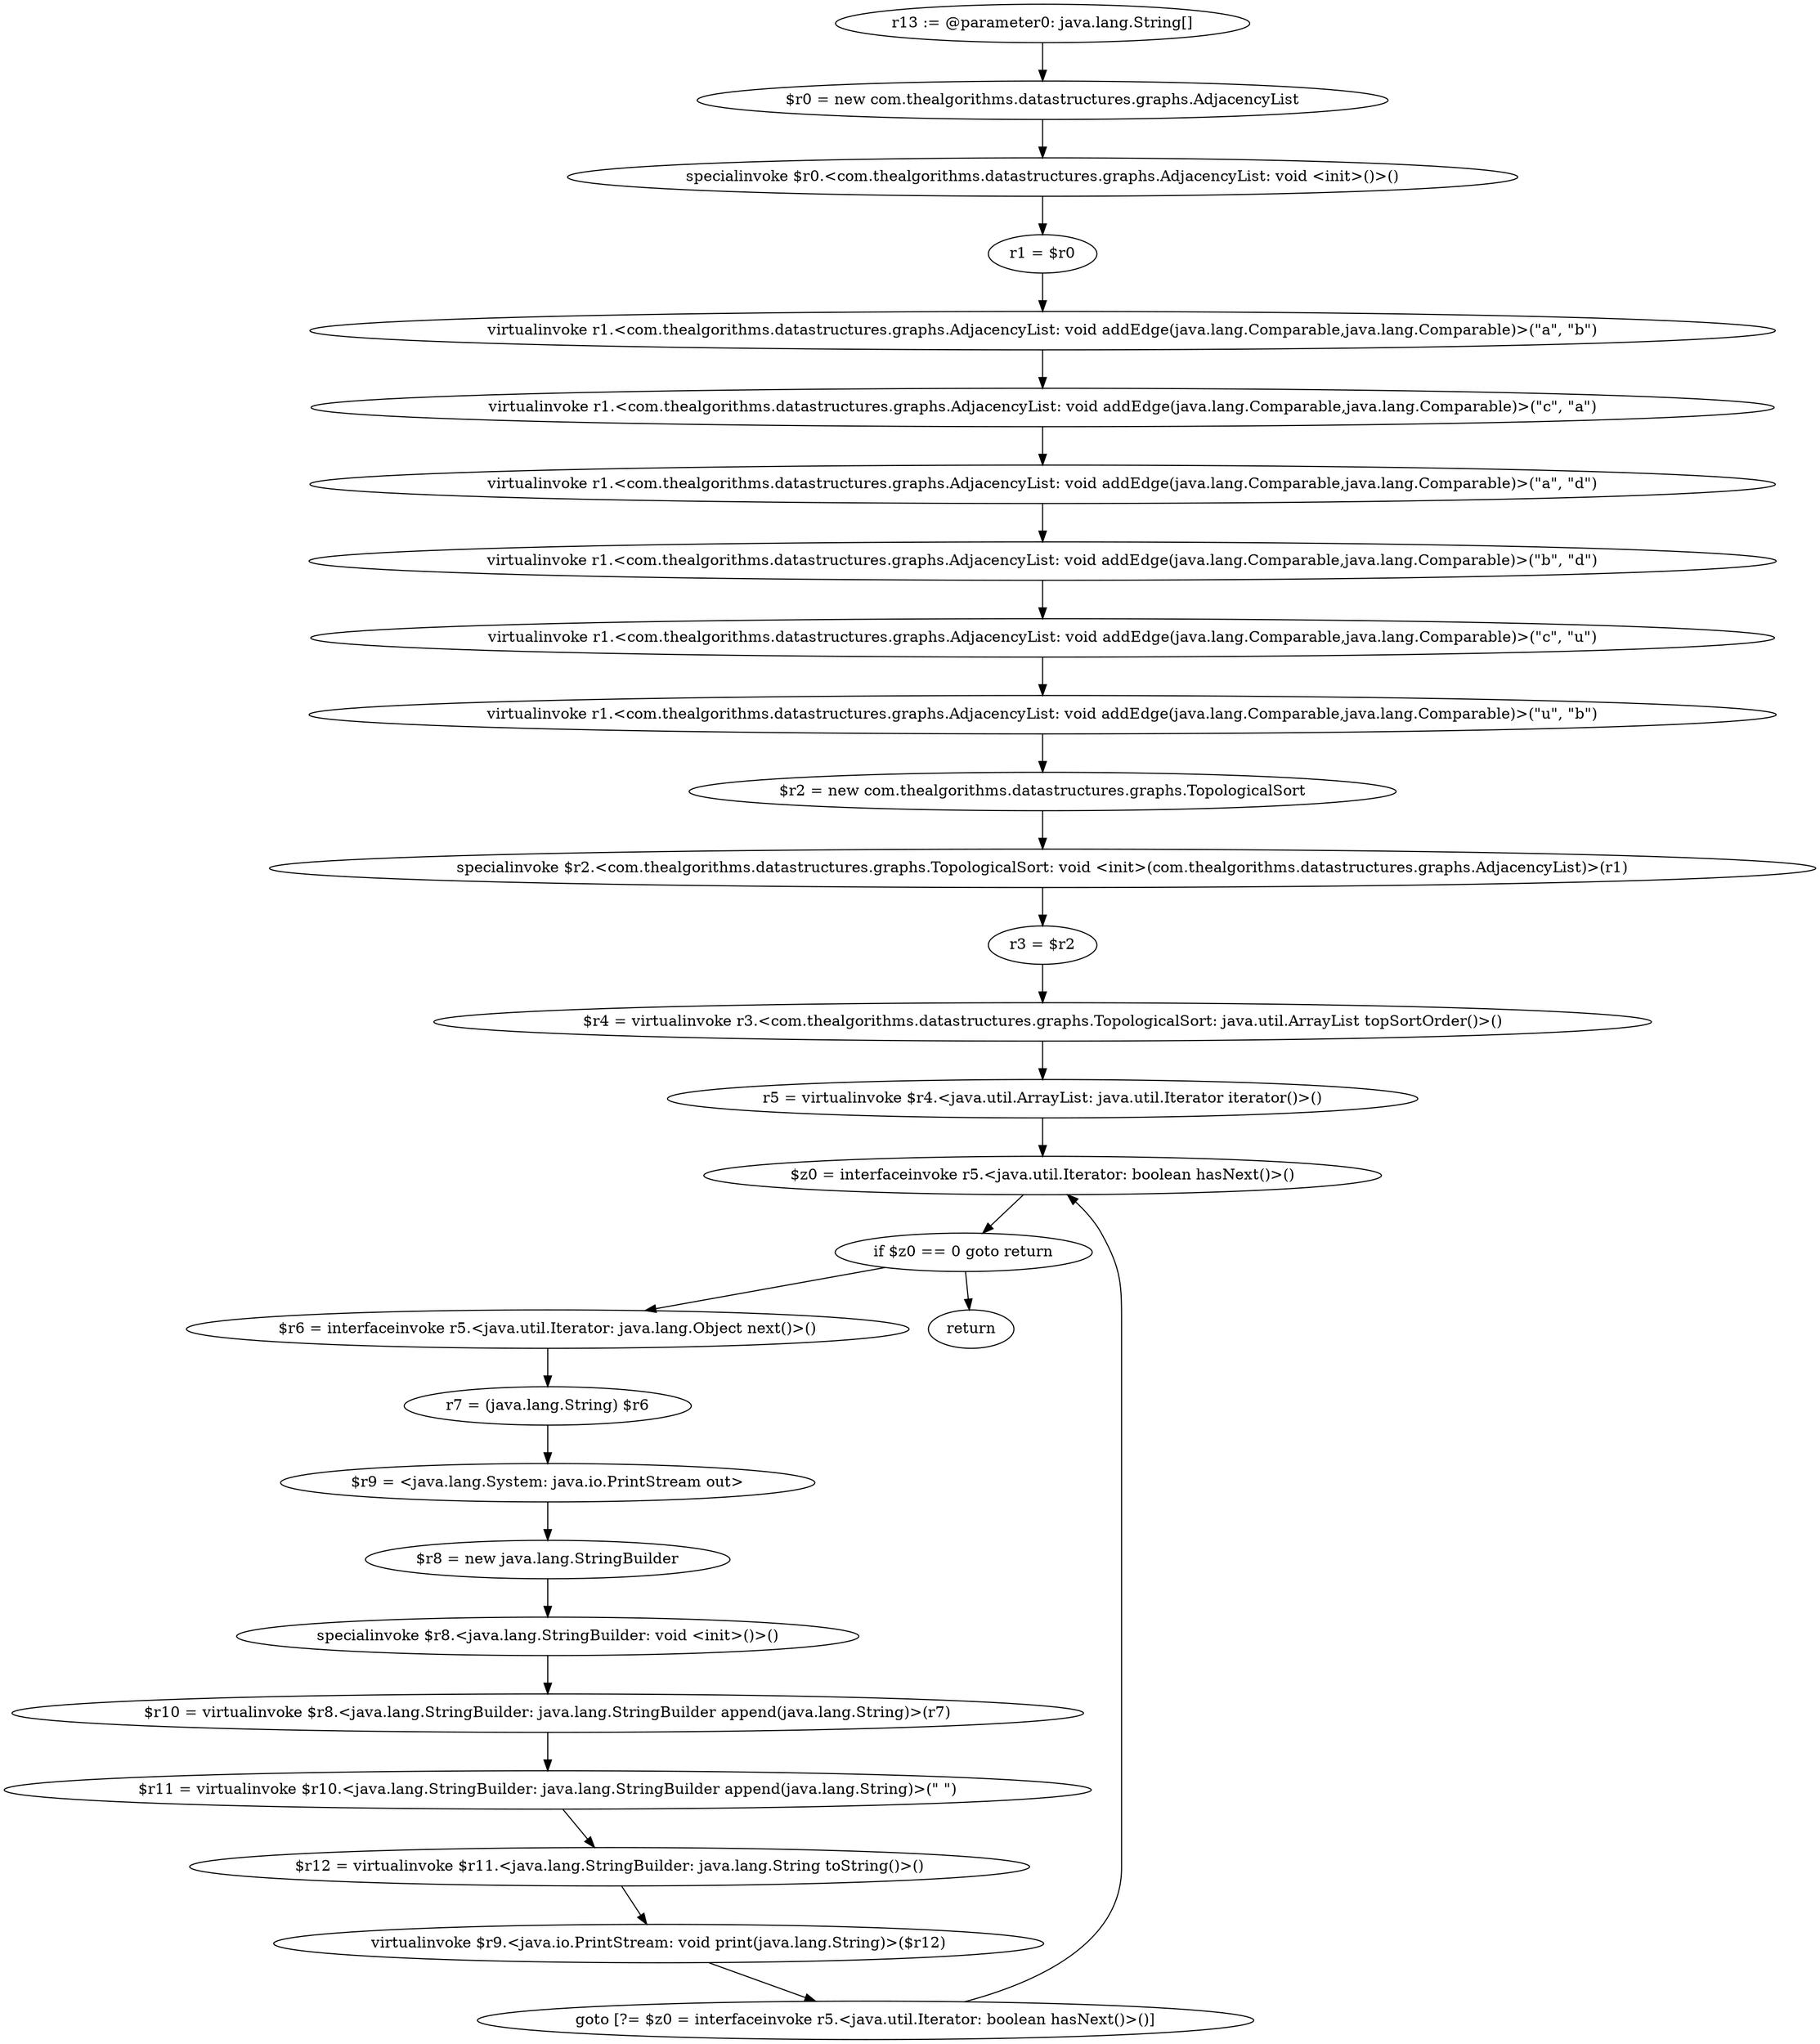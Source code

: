 digraph "unitGraph" {
    "r13 := @parameter0: java.lang.String[]"
    "$r0 = new com.thealgorithms.datastructures.graphs.AdjacencyList"
    "specialinvoke $r0.<com.thealgorithms.datastructures.graphs.AdjacencyList: void <init>()>()"
    "r1 = $r0"
    "virtualinvoke r1.<com.thealgorithms.datastructures.graphs.AdjacencyList: void addEdge(java.lang.Comparable,java.lang.Comparable)>(\"a\", \"b\")"
    "virtualinvoke r1.<com.thealgorithms.datastructures.graphs.AdjacencyList: void addEdge(java.lang.Comparable,java.lang.Comparable)>(\"c\", \"a\")"
    "virtualinvoke r1.<com.thealgorithms.datastructures.graphs.AdjacencyList: void addEdge(java.lang.Comparable,java.lang.Comparable)>(\"a\", \"d\")"
    "virtualinvoke r1.<com.thealgorithms.datastructures.graphs.AdjacencyList: void addEdge(java.lang.Comparable,java.lang.Comparable)>(\"b\", \"d\")"
    "virtualinvoke r1.<com.thealgorithms.datastructures.graphs.AdjacencyList: void addEdge(java.lang.Comparable,java.lang.Comparable)>(\"c\", \"u\")"
    "virtualinvoke r1.<com.thealgorithms.datastructures.graphs.AdjacencyList: void addEdge(java.lang.Comparable,java.lang.Comparable)>(\"u\", \"b\")"
    "$r2 = new com.thealgorithms.datastructures.graphs.TopologicalSort"
    "specialinvoke $r2.<com.thealgorithms.datastructures.graphs.TopologicalSort: void <init>(com.thealgorithms.datastructures.graphs.AdjacencyList)>(r1)"
    "r3 = $r2"
    "$r4 = virtualinvoke r3.<com.thealgorithms.datastructures.graphs.TopologicalSort: java.util.ArrayList topSortOrder()>()"
    "r5 = virtualinvoke $r4.<java.util.ArrayList: java.util.Iterator iterator()>()"
    "$z0 = interfaceinvoke r5.<java.util.Iterator: boolean hasNext()>()"
    "if $z0 == 0 goto return"
    "$r6 = interfaceinvoke r5.<java.util.Iterator: java.lang.Object next()>()"
    "r7 = (java.lang.String) $r6"
    "$r9 = <java.lang.System: java.io.PrintStream out>"
    "$r8 = new java.lang.StringBuilder"
    "specialinvoke $r8.<java.lang.StringBuilder: void <init>()>()"
    "$r10 = virtualinvoke $r8.<java.lang.StringBuilder: java.lang.StringBuilder append(java.lang.String)>(r7)"
    "$r11 = virtualinvoke $r10.<java.lang.StringBuilder: java.lang.StringBuilder append(java.lang.String)>(\" \")"
    "$r12 = virtualinvoke $r11.<java.lang.StringBuilder: java.lang.String toString()>()"
    "virtualinvoke $r9.<java.io.PrintStream: void print(java.lang.String)>($r12)"
    "goto [?= $z0 = interfaceinvoke r5.<java.util.Iterator: boolean hasNext()>()]"
    "return"
    "r13 := @parameter0: java.lang.String[]"->"$r0 = new com.thealgorithms.datastructures.graphs.AdjacencyList";
    "$r0 = new com.thealgorithms.datastructures.graphs.AdjacencyList"->"specialinvoke $r0.<com.thealgorithms.datastructures.graphs.AdjacencyList: void <init>()>()";
    "specialinvoke $r0.<com.thealgorithms.datastructures.graphs.AdjacencyList: void <init>()>()"->"r1 = $r0";
    "r1 = $r0"->"virtualinvoke r1.<com.thealgorithms.datastructures.graphs.AdjacencyList: void addEdge(java.lang.Comparable,java.lang.Comparable)>(\"a\", \"b\")";
    "virtualinvoke r1.<com.thealgorithms.datastructures.graphs.AdjacencyList: void addEdge(java.lang.Comparable,java.lang.Comparable)>(\"a\", \"b\")"->"virtualinvoke r1.<com.thealgorithms.datastructures.graphs.AdjacencyList: void addEdge(java.lang.Comparable,java.lang.Comparable)>(\"c\", \"a\")";
    "virtualinvoke r1.<com.thealgorithms.datastructures.graphs.AdjacencyList: void addEdge(java.lang.Comparable,java.lang.Comparable)>(\"c\", \"a\")"->"virtualinvoke r1.<com.thealgorithms.datastructures.graphs.AdjacencyList: void addEdge(java.lang.Comparable,java.lang.Comparable)>(\"a\", \"d\")";
    "virtualinvoke r1.<com.thealgorithms.datastructures.graphs.AdjacencyList: void addEdge(java.lang.Comparable,java.lang.Comparable)>(\"a\", \"d\")"->"virtualinvoke r1.<com.thealgorithms.datastructures.graphs.AdjacencyList: void addEdge(java.lang.Comparable,java.lang.Comparable)>(\"b\", \"d\")";
    "virtualinvoke r1.<com.thealgorithms.datastructures.graphs.AdjacencyList: void addEdge(java.lang.Comparable,java.lang.Comparable)>(\"b\", \"d\")"->"virtualinvoke r1.<com.thealgorithms.datastructures.graphs.AdjacencyList: void addEdge(java.lang.Comparable,java.lang.Comparable)>(\"c\", \"u\")";
    "virtualinvoke r1.<com.thealgorithms.datastructures.graphs.AdjacencyList: void addEdge(java.lang.Comparable,java.lang.Comparable)>(\"c\", \"u\")"->"virtualinvoke r1.<com.thealgorithms.datastructures.graphs.AdjacencyList: void addEdge(java.lang.Comparable,java.lang.Comparable)>(\"u\", \"b\")";
    "virtualinvoke r1.<com.thealgorithms.datastructures.graphs.AdjacencyList: void addEdge(java.lang.Comparable,java.lang.Comparable)>(\"u\", \"b\")"->"$r2 = new com.thealgorithms.datastructures.graphs.TopologicalSort";
    "$r2 = new com.thealgorithms.datastructures.graphs.TopologicalSort"->"specialinvoke $r2.<com.thealgorithms.datastructures.graphs.TopologicalSort: void <init>(com.thealgorithms.datastructures.graphs.AdjacencyList)>(r1)";
    "specialinvoke $r2.<com.thealgorithms.datastructures.graphs.TopologicalSort: void <init>(com.thealgorithms.datastructures.graphs.AdjacencyList)>(r1)"->"r3 = $r2";
    "r3 = $r2"->"$r4 = virtualinvoke r3.<com.thealgorithms.datastructures.graphs.TopologicalSort: java.util.ArrayList topSortOrder()>()";
    "$r4 = virtualinvoke r3.<com.thealgorithms.datastructures.graphs.TopologicalSort: java.util.ArrayList topSortOrder()>()"->"r5 = virtualinvoke $r4.<java.util.ArrayList: java.util.Iterator iterator()>()";
    "r5 = virtualinvoke $r4.<java.util.ArrayList: java.util.Iterator iterator()>()"->"$z0 = interfaceinvoke r5.<java.util.Iterator: boolean hasNext()>()";
    "$z0 = interfaceinvoke r5.<java.util.Iterator: boolean hasNext()>()"->"if $z0 == 0 goto return";
    "if $z0 == 0 goto return"->"$r6 = interfaceinvoke r5.<java.util.Iterator: java.lang.Object next()>()";
    "if $z0 == 0 goto return"->"return";
    "$r6 = interfaceinvoke r5.<java.util.Iterator: java.lang.Object next()>()"->"r7 = (java.lang.String) $r6";
    "r7 = (java.lang.String) $r6"->"$r9 = <java.lang.System: java.io.PrintStream out>";
    "$r9 = <java.lang.System: java.io.PrintStream out>"->"$r8 = new java.lang.StringBuilder";
    "$r8 = new java.lang.StringBuilder"->"specialinvoke $r8.<java.lang.StringBuilder: void <init>()>()";
    "specialinvoke $r8.<java.lang.StringBuilder: void <init>()>()"->"$r10 = virtualinvoke $r8.<java.lang.StringBuilder: java.lang.StringBuilder append(java.lang.String)>(r7)";
    "$r10 = virtualinvoke $r8.<java.lang.StringBuilder: java.lang.StringBuilder append(java.lang.String)>(r7)"->"$r11 = virtualinvoke $r10.<java.lang.StringBuilder: java.lang.StringBuilder append(java.lang.String)>(\" \")";
    "$r11 = virtualinvoke $r10.<java.lang.StringBuilder: java.lang.StringBuilder append(java.lang.String)>(\" \")"->"$r12 = virtualinvoke $r11.<java.lang.StringBuilder: java.lang.String toString()>()";
    "$r12 = virtualinvoke $r11.<java.lang.StringBuilder: java.lang.String toString()>()"->"virtualinvoke $r9.<java.io.PrintStream: void print(java.lang.String)>($r12)";
    "virtualinvoke $r9.<java.io.PrintStream: void print(java.lang.String)>($r12)"->"goto [?= $z0 = interfaceinvoke r5.<java.util.Iterator: boolean hasNext()>()]";
    "goto [?= $z0 = interfaceinvoke r5.<java.util.Iterator: boolean hasNext()>()]"->"$z0 = interfaceinvoke r5.<java.util.Iterator: boolean hasNext()>()";
}
